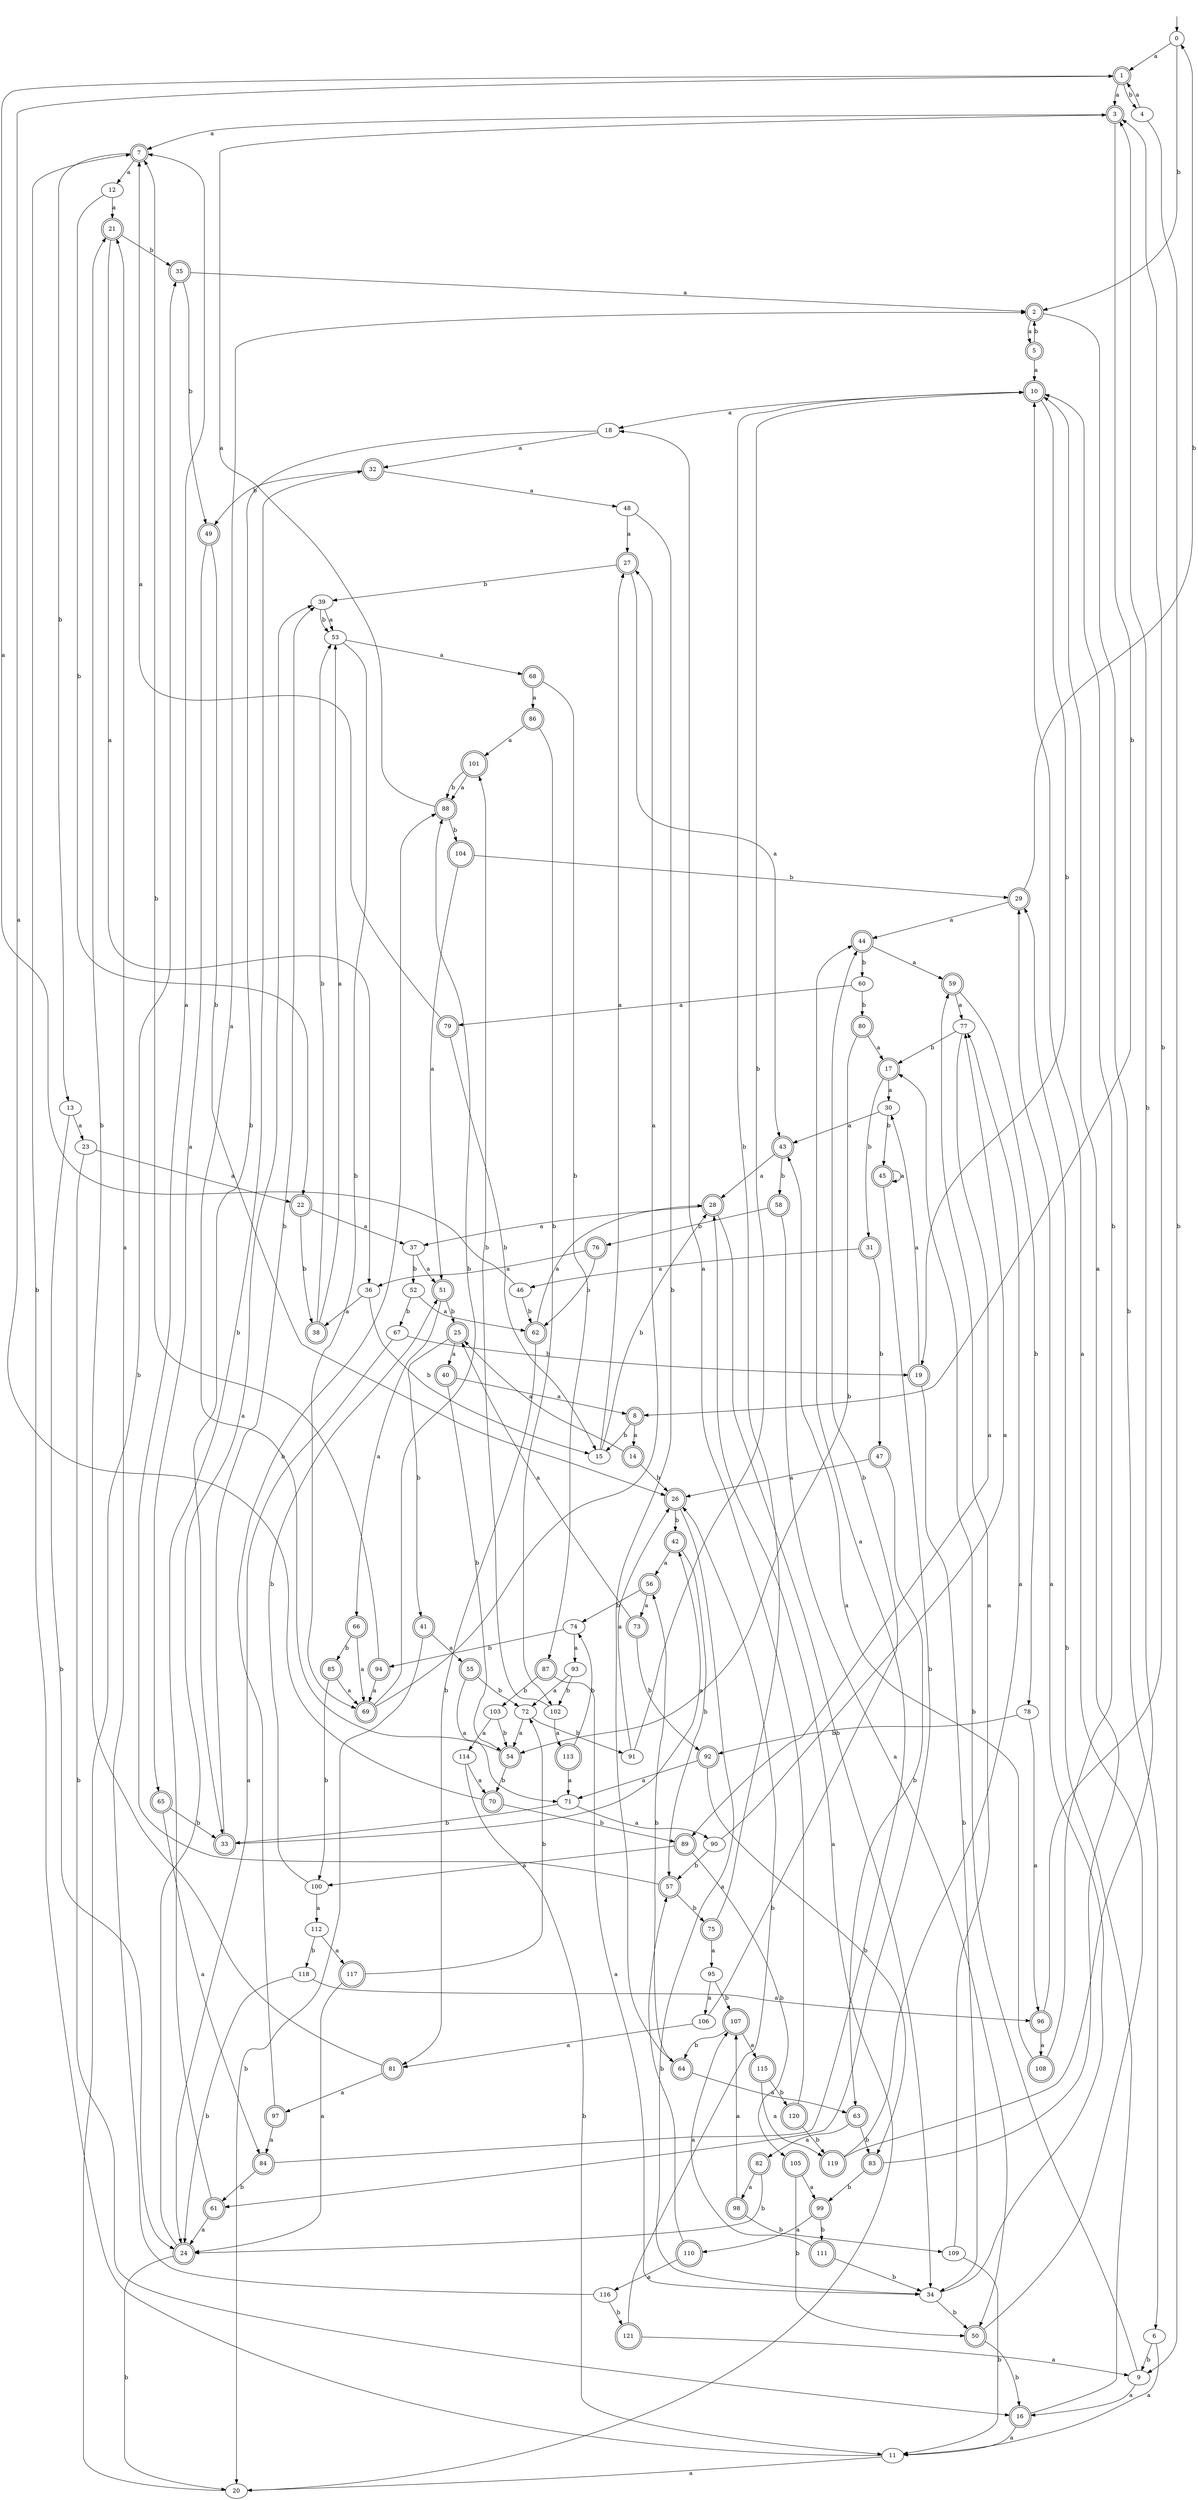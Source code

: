 digraph RandomDFA {
  __start0 [label="", shape=none];
  __start0 -> 0 [label=""];
  0 [shape=circle]
  0 -> 1 [label="a"]
  0 -> 2 [label="b"]
  1 [shape=doublecircle]
  1 -> 3 [label="a"]
  1 -> 4 [label="b"]
  2 [shape=doublecircle]
  2 -> 5 [label="a"]
  2 -> 6 [label="b"]
  3 [shape=doublecircle]
  3 -> 7 [label="a"]
  3 -> 8 [label="b"]
  4
  4 -> 1 [label="a"]
  4 -> 9 [label="b"]
  5 [shape=doublecircle]
  5 -> 10 [label="a"]
  5 -> 2 [label="b"]
  6
  6 -> 11 [label="a"]
  6 -> 9 [label="b"]
  7 [shape=doublecircle]
  7 -> 12 [label="a"]
  7 -> 13 [label="b"]
  8 [shape=doublecircle]
  8 -> 14 [label="a"]
  8 -> 15 [label="b"]
  9
  9 -> 16 [label="a"]
  9 -> 17 [label="b"]
  10 [shape=doublecircle]
  10 -> 18 [label="a"]
  10 -> 19 [label="b"]
  11
  11 -> 20 [label="a"]
  11 -> 7 [label="b"]
  12
  12 -> 21 [label="a"]
  12 -> 22 [label="b"]
  13
  13 -> 23 [label="a"]
  13 -> 24 [label="b"]
  14 [shape=doublecircle]
  14 -> 25 [label="a"]
  14 -> 26 [label="b"]
  15
  15 -> 27 [label="a"]
  15 -> 28 [label="b"]
  16 [shape=doublecircle]
  16 -> 11 [label="a"]
  16 -> 29 [label="b"]
  17 [shape=doublecircle]
  17 -> 30 [label="a"]
  17 -> 31 [label="b"]
  18
  18 -> 32 [label="a"]
  18 -> 33 [label="b"]
  19 [shape=doublecircle]
  19 -> 30 [label="a"]
  19 -> 34 [label="b"]
  20
  20 -> 28 [label="a"]
  20 -> 35 [label="b"]
  21 [shape=doublecircle]
  21 -> 36 [label="a"]
  21 -> 35 [label="b"]
  22 [shape=doublecircle]
  22 -> 37 [label="a"]
  22 -> 38 [label="b"]
  23
  23 -> 22 [label="a"]
  23 -> 16 [label="b"]
  24 [shape=doublecircle]
  24 -> 39 [label="a"]
  24 -> 20 [label="b"]
  25 [shape=doublecircle]
  25 -> 40 [label="a"]
  25 -> 41 [label="b"]
  26 [shape=doublecircle]
  26 -> 34 [label="a"]
  26 -> 42 [label="b"]
  27 [shape=doublecircle]
  27 -> 43 [label="a"]
  27 -> 39 [label="b"]
  28 [shape=doublecircle]
  28 -> 37 [label="a"]
  28 -> 34 [label="b"]
  29 [shape=doublecircle]
  29 -> 44 [label="a"]
  29 -> 0 [label="b"]
  30
  30 -> 43 [label="a"]
  30 -> 45 [label="b"]
  31 [shape=doublecircle]
  31 -> 46 [label="a"]
  31 -> 47 [label="b"]
  32 [shape=doublecircle]
  32 -> 48 [label="a"]
  32 -> 49 [label="b"]
  33 [shape=doublecircle]
  33 -> 42 [label="a"]
  33 -> 39 [label="b"]
  34
  34 -> 29 [label="a"]
  34 -> 50 [label="b"]
  35 [shape=doublecircle]
  35 -> 2 [label="a"]
  35 -> 49 [label="b"]
  36
  36 -> 38 [label="a"]
  36 -> 15 [label="b"]
  37
  37 -> 51 [label="a"]
  37 -> 52 [label="b"]
  38 [shape=doublecircle]
  38 -> 53 [label="a"]
  38 -> 53 [label="b"]
  39
  39 -> 53 [label="a"]
  39 -> 53 [label="b"]
  40 [shape=doublecircle]
  40 -> 8 [label="a"]
  40 -> 54 [label="b"]
  41 [shape=doublecircle]
  41 -> 55 [label="a"]
  41 -> 20 [label="b"]
  42 [shape=doublecircle]
  42 -> 56 [label="a"]
  42 -> 57 [label="b"]
  43 [shape=doublecircle]
  43 -> 28 [label="a"]
  43 -> 58 [label="b"]
  44 [shape=doublecircle]
  44 -> 59 [label="a"]
  44 -> 60 [label="b"]
  45 [shape=doublecircle]
  45 -> 45 [label="a"]
  45 -> 61 [label="b"]
  46
  46 -> 1 [label="a"]
  46 -> 62 [label="b"]
  47 [shape=doublecircle]
  47 -> 26 [label="a"]
  47 -> 63 [label="b"]
  48
  48 -> 27 [label="a"]
  48 -> 64 [label="b"]
  49 [shape=doublecircle]
  49 -> 65 [label="a"]
  49 -> 26 [label="b"]
  50 [shape=doublecircle]
  50 -> 10 [label="a"]
  50 -> 16 [label="b"]
  51 [shape=doublecircle]
  51 -> 66 [label="a"]
  51 -> 25 [label="b"]
  52
  52 -> 62 [label="a"]
  52 -> 67 [label="b"]
  53
  53 -> 68 [label="a"]
  53 -> 69 [label="b"]
  54 [shape=doublecircle]
  54 -> 2 [label="a"]
  54 -> 70 [label="b"]
  55 [shape=doublecircle]
  55 -> 71 [label="a"]
  55 -> 72 [label="b"]
  56 [shape=doublecircle]
  56 -> 73 [label="a"]
  56 -> 74 [label="b"]
  57 [shape=doublecircle]
  57 -> 7 [label="a"]
  57 -> 75 [label="b"]
  58 [shape=doublecircle]
  58 -> 50 [label="a"]
  58 -> 76 [label="b"]
  59 [shape=doublecircle]
  59 -> 77 [label="a"]
  59 -> 78 [label="b"]
  60
  60 -> 79 [label="a"]
  60 -> 80 [label="b"]
  61 [shape=doublecircle]
  61 -> 24 [label="a"]
  61 -> 32 [label="b"]
  62 [shape=doublecircle]
  62 -> 28 [label="a"]
  62 -> 81 [label="b"]
  63 [shape=doublecircle]
  63 -> 82 [label="a"]
  63 -> 83 [label="b"]
  64 [shape=doublecircle]
  64 -> 63 [label="a"]
  64 -> 56 [label="b"]
  65 [shape=doublecircle]
  65 -> 84 [label="a"]
  65 -> 33 [label="b"]
  66 [shape=doublecircle]
  66 -> 69 [label="a"]
  66 -> 85 [label="b"]
  67
  67 -> 24 [label="a"]
  67 -> 19 [label="b"]
  68 [shape=doublecircle]
  68 -> 86 [label="a"]
  68 -> 87 [label="b"]
  69 [shape=doublecircle]
  69 -> 27 [label="a"]
  69 -> 88 [label="b"]
  70 [shape=doublecircle]
  70 -> 1 [label="a"]
  70 -> 89 [label="b"]
  71
  71 -> 90 [label="a"]
  71 -> 33 [label="b"]
  72
  72 -> 54 [label="a"]
  72 -> 91 [label="b"]
  73 [shape=doublecircle]
  73 -> 25 [label="a"]
  73 -> 92 [label="b"]
  74
  74 -> 93 [label="a"]
  74 -> 94 [label="b"]
  75 [shape=doublecircle]
  75 -> 95 [label="a"]
  75 -> 10 [label="b"]
  76 [shape=doublecircle]
  76 -> 36 [label="a"]
  76 -> 62 [label="b"]
  77
  77 -> 89 [label="a"]
  77 -> 17 [label="b"]
  78
  78 -> 96 [label="a"]
  78 -> 92 [label="b"]
  79 [shape=doublecircle]
  79 -> 7 [label="a"]
  79 -> 15 [label="b"]
  80 [shape=doublecircle]
  80 -> 17 [label="a"]
  80 -> 54 [label="b"]
  81 [shape=doublecircle]
  81 -> 97 [label="a"]
  81 -> 21 [label="b"]
  82 [shape=doublecircle]
  82 -> 98 [label="a"]
  82 -> 24 [label="b"]
  83 [shape=doublecircle]
  83 -> 10 [label="a"]
  83 -> 99 [label="b"]
  84 [shape=doublecircle]
  84 -> 44 [label="a"]
  84 -> 61 [label="b"]
  85 [shape=doublecircle]
  85 -> 69 [label="a"]
  85 -> 100 [label="b"]
  86 [shape=doublecircle]
  86 -> 101 [label="a"]
  86 -> 102 [label="b"]
  87 [shape=doublecircle]
  87 -> 34 [label="a"]
  87 -> 103 [label="b"]
  88 [shape=doublecircle]
  88 -> 3 [label="a"]
  88 -> 104 [label="b"]
  89 [shape=doublecircle]
  89 -> 100 [label="a"]
  89 -> 105 [label="b"]
  90
  90 -> 77 [label="a"]
  90 -> 57 [label="b"]
  91
  91 -> 26 [label="a"]
  91 -> 10 [label="b"]
  92 [shape=doublecircle]
  92 -> 71 [label="a"]
  92 -> 83 [label="b"]
  93
  93 -> 72 [label="a"]
  93 -> 102 [label="b"]
  94 [shape=doublecircle]
  94 -> 69 [label="a"]
  94 -> 7 [label="b"]
  95
  95 -> 106 [label="a"]
  95 -> 107 [label="b"]
  96 [shape=doublecircle]
  96 -> 108 [label="a"]
  96 -> 3 [label="b"]
  97 [shape=doublecircle]
  97 -> 84 [label="a"]
  97 -> 88 [label="b"]
  98 [shape=doublecircle]
  98 -> 107 [label="a"]
  98 -> 109 [label="b"]
  99 [shape=doublecircle]
  99 -> 110 [label="a"]
  99 -> 111 [label="b"]
  100
  100 -> 112 [label="a"]
  100 -> 51 [label="b"]
  101 [shape=doublecircle]
  101 -> 88 [label="a"]
  101 -> 88 [label="b"]
  102
  102 -> 113 [label="a"]
  102 -> 101 [label="b"]
  103
  103 -> 114 [label="a"]
  103 -> 54 [label="b"]
  104 [shape=doublecircle]
  104 -> 51 [label="a"]
  104 -> 29 [label="b"]
  105 [shape=doublecircle]
  105 -> 99 [label="a"]
  105 -> 50 [label="b"]
  106
  106 -> 81 [label="a"]
  106 -> 44 [label="b"]
  107 [shape=doublecircle]
  107 -> 115 [label="a"]
  107 -> 64 [label="b"]
  108 [shape=doublecircle]
  108 -> 43 [label="a"]
  108 -> 10 [label="b"]
  109
  109 -> 59 [label="a"]
  109 -> 11 [label="b"]
  110 [shape=doublecircle]
  110 -> 116 [label="a"]
  110 -> 57 [label="b"]
  111 [shape=doublecircle]
  111 -> 107 [label="a"]
  111 -> 34 [label="b"]
  112
  112 -> 117 [label="a"]
  112 -> 118 [label="b"]
  113 [shape=doublecircle]
  113 -> 71 [label="a"]
  113 -> 74 [label="b"]
  114
  114 -> 70 [label="a"]
  114 -> 11 [label="b"]
  115 [shape=doublecircle]
  115 -> 119 [label="a"]
  115 -> 120 [label="b"]
  116
  116 -> 21 [label="a"]
  116 -> 121 [label="b"]
  117 [shape=doublecircle]
  117 -> 24 [label="a"]
  117 -> 72 [label="b"]
  118
  118 -> 96 [label="a"]
  118 -> 24 [label="b"]
  119 [shape=doublecircle]
  119 -> 77 [label="a"]
  119 -> 3 [label="b"]
  120 [shape=doublecircle]
  120 -> 18 [label="a"]
  120 -> 119 [label="b"]
  121 [shape=doublecircle]
  121 -> 9 [label="a"]
  121 -> 26 [label="b"]
}
